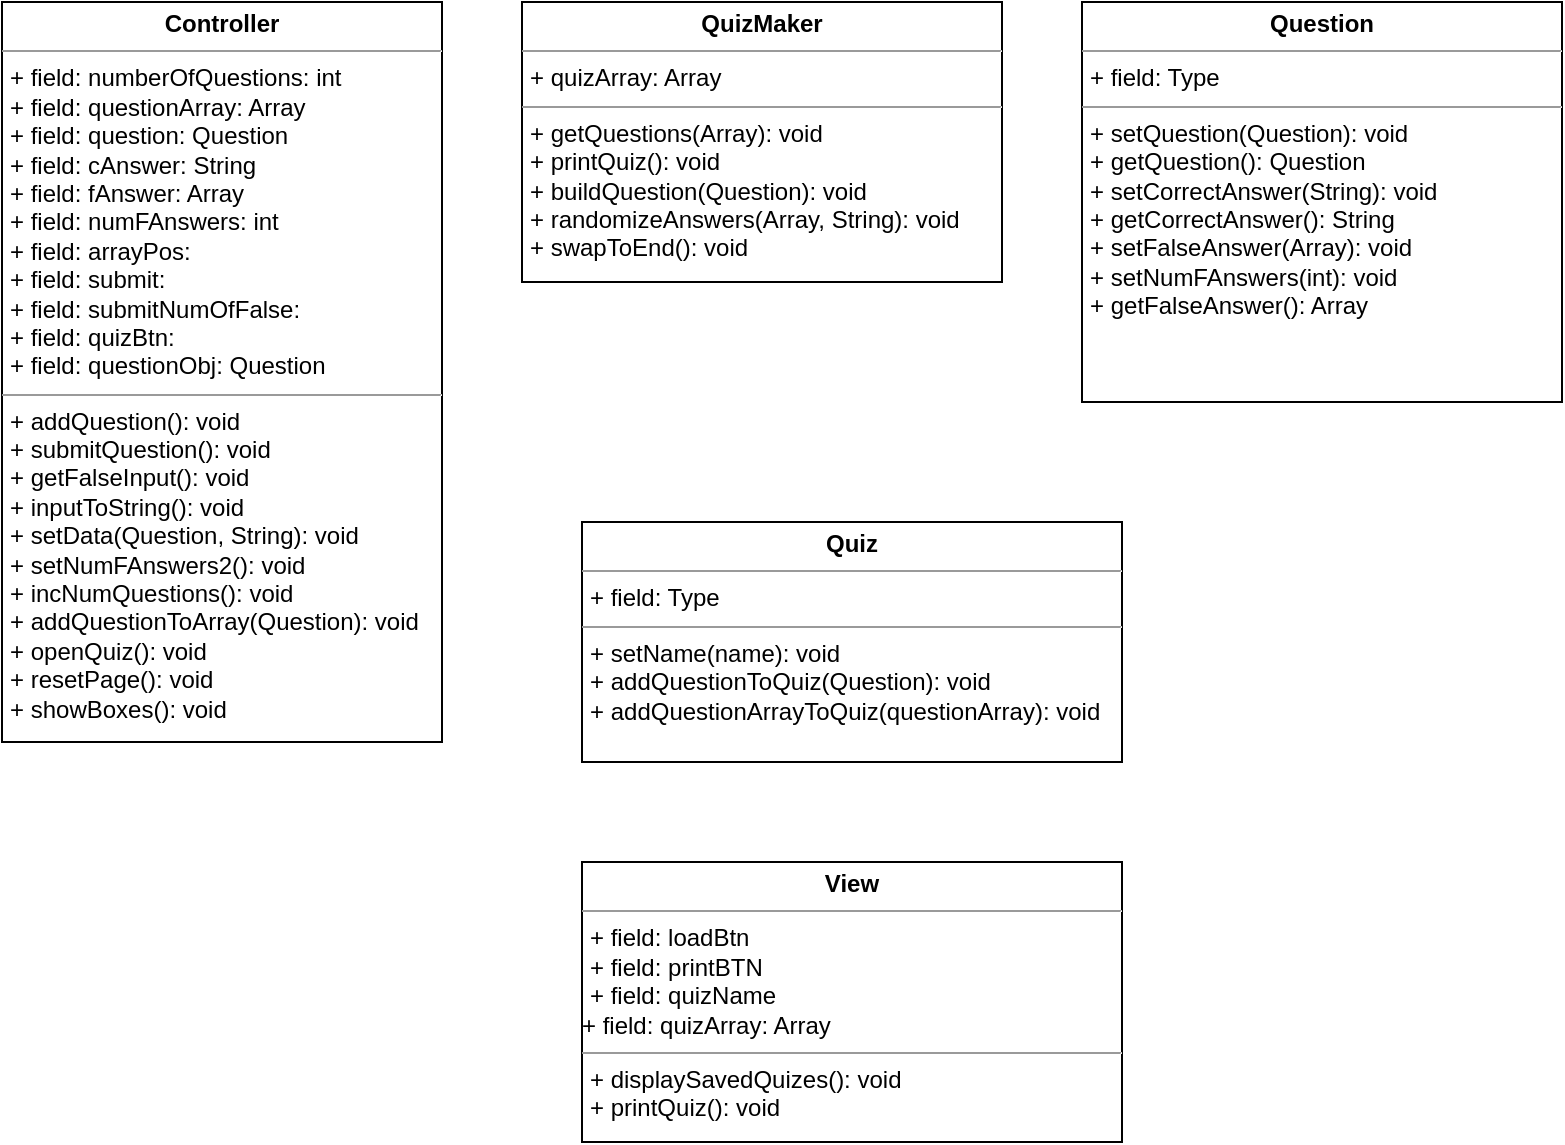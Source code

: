 <mxfile version="13.0.5" type="device"><diagram id="1wYvCbNIo7cKBk7LPKMC" name="Page-1"><mxGraphModel dx="1038" dy="553" grid="1" gridSize="10" guides="1" tooltips="1" connect="1" arrows="1" fold="1" page="1" pageScale="1" pageWidth="850" pageHeight="1100" math="0" shadow="0"><root><mxCell id="0"/><mxCell id="1" parent="0"/><mxCell id="mOzhgRtnR3_fyd8qpESB-37" value="&lt;p style=&quot;margin: 0px ; margin-top: 4px ; text-align: center&quot;&gt;&lt;b&gt;Controller&lt;/b&gt;&lt;br&gt;&lt;/p&gt;&lt;hr size=&quot;1&quot;&gt;&lt;p style=&quot;margin: 0px ; margin-left: 4px&quot;&gt;+ field: numberOfQuestions: int&lt;br&gt;&lt;/p&gt;&lt;p style=&quot;margin: 0px ; margin-left: 4px&quot;&gt;+ field: questionArray: Array&lt;br&gt;&lt;/p&gt;&lt;p style=&quot;margin: 0px ; margin-left: 4px&quot;&gt;+ field: question: Question&lt;br&gt;&lt;/p&gt;&lt;p style=&quot;margin: 0px ; margin-left: 4px&quot;&gt;+ field: cAnswer: String&lt;br&gt;&lt;/p&gt;&lt;p style=&quot;margin: 0px ; margin-left: 4px&quot;&gt;+ field: fAnswer: Array&lt;br&gt;&lt;/p&gt;&lt;p style=&quot;margin: 0px ; margin-left: 4px&quot;&gt;+ field: numFAnswers: int&lt;br&gt;&lt;/p&gt;&lt;p style=&quot;margin: 0px ; margin-left: 4px&quot;&gt;+ field: arrayPos:&lt;/p&gt;&lt;p style=&quot;margin: 0px ; margin-left: 4px&quot;&gt;+ field: submit: &lt;br&gt;&lt;/p&gt;&lt;p style=&quot;margin: 0px ; margin-left: 4px&quot;&gt;+ field: submitNumOfFalse: &lt;br&gt;&lt;/p&gt;&lt;p style=&quot;margin: 0px ; margin-left: 4px&quot;&gt;+ field: quizBtn:&lt;br&gt;&lt;/p&gt;&lt;p style=&quot;margin: 0px ; margin-left: 4px&quot;&gt;+ field: questionObj: Question&lt;br&gt;&lt;/p&gt;&lt;hr size=&quot;1&quot;&gt;&lt;p style=&quot;margin: 0px ; margin-left: 4px&quot;&gt;+ addQuestion(): void&lt;br&gt;&lt;/p&gt;&lt;p style=&quot;margin: 0px ; margin-left: 4px&quot;&gt;+ submitQuestion(): void&lt;br&gt;&lt;/p&gt;&lt;p style=&quot;margin: 0px ; margin-left: 4px&quot;&gt;+ getFalseInput(): void&lt;br&gt;&lt;/p&gt;&lt;p style=&quot;margin: 0px ; margin-left: 4px&quot;&gt;+ inputToString(): void&lt;br&gt;&lt;/p&gt;&lt;p style=&quot;margin: 0px ; margin-left: 4px&quot;&gt;+ setData(Question, String): void&lt;/p&gt;&lt;p style=&quot;margin: 0px ; margin-left: 4px&quot;&gt;+ setNumFAnswers2(): void&lt;br&gt;&lt;/p&gt;&lt;p style=&quot;margin: 0px ; margin-left: 4px&quot;&gt;+ incNumQuestions(): void&lt;br&gt;&lt;/p&gt;&lt;p style=&quot;margin: 0px ; margin-left: 4px&quot;&gt;+ addQuestionToArray(Question): void&lt;br&gt;&lt;/p&gt;&lt;p style=&quot;margin: 0px ; margin-left: 4px&quot;&gt;+ openQuiz(): void&lt;/p&gt;&lt;p style=&quot;margin: 0px ; margin-left: 4px&quot;&gt;+ resetPage(): void&lt;br&gt;&lt;/p&gt;&lt;p style=&quot;margin: 0px ; margin-left: 4px&quot;&gt;+ showBoxes(): void&lt;br&gt;&lt;/p&gt;&lt;p style=&quot;margin: 0px ; margin-left: 4px&quot;&gt;&lt;br&gt;&lt;/p&gt;&lt;p style=&quot;margin: 0px ; margin-left: 4px&quot;&gt;&lt;br&gt;&lt;/p&gt;&lt;p style=&quot;margin: 0px ; margin-left: 4px&quot;&gt;&lt;br&gt;&lt;/p&gt;&lt;p style=&quot;margin: 0px ; margin-left: 4px&quot;&gt;&lt;br&gt;&lt;/p&gt;&lt;p style=&quot;margin: 0px ; margin-left: 4px&quot;&gt;&lt;br&gt;&lt;/p&gt;&lt;p style=&quot;margin: 0px ; margin-left: 4px&quot;&gt;&lt;br&gt;&lt;/p&gt;&lt;p style=&quot;margin: 0px ; margin-left: 4px&quot;&gt;&lt;br&gt;&lt;/p&gt;&lt;p style=&quot;margin: 0px ; margin-left: 4px&quot;&gt;&lt;br&gt;&lt;/p&gt;&lt;p style=&quot;margin: 0px ; margin-left: 4px&quot;&gt;&lt;br&gt;&lt;/p&gt;&lt;p style=&quot;margin: 0px ; margin-left: 4px&quot;&gt;&lt;br&gt;&lt;/p&gt;" style="verticalAlign=top;align=left;overflow=fill;fontSize=12;fontFamily=Helvetica;html=1;" parent="1" vertex="1"><mxGeometry x="60" y="40" width="220" height="370" as="geometry"/></mxCell><mxCell id="mOzhgRtnR3_fyd8qpESB-40" value="&lt;p style=&quot;margin: 0px ; margin-top: 4px ; text-align: center&quot;&gt;&lt;b&gt;QuizMaker&lt;/b&gt;&lt;br&gt;&lt;/p&gt;&lt;hr size=&quot;1&quot;&gt;&lt;p style=&quot;margin: 0px ; margin-left: 4px&quot;&gt;+ quizArray: Array&lt;br&gt;&lt;/p&gt;&lt;hr size=&quot;1&quot;&gt;&lt;p style=&quot;margin: 0px ; margin-left: 4px&quot;&gt;+ getQuestions(Array): void&lt;/p&gt;&lt;p style=&quot;margin: 0px ; margin-left: 4px&quot;&gt;+ printQuiz(): void&lt;/p&gt;&lt;p style=&quot;margin: 0px ; margin-left: 4px&quot;&gt;+ buildQuestion(Question): void&lt;/p&gt;&lt;p style=&quot;margin: 0px ; margin-left: 4px&quot;&gt;+ randomizeAnswers(Array, String): void&lt;/p&gt;&lt;p style=&quot;margin: 0px ; margin-left: 4px&quot;&gt;+ swapToEnd(): void&lt;br&gt;&lt;/p&gt;" style="verticalAlign=top;align=left;overflow=fill;fontSize=12;fontFamily=Helvetica;html=1;" parent="1" vertex="1"><mxGeometry x="320" y="40" width="240" height="140" as="geometry"/></mxCell><mxCell id="mOzhgRtnR3_fyd8qpESB-41" value="&lt;p style=&quot;margin: 0px ; margin-top: 4px ; text-align: center&quot;&gt;&lt;b&gt;Question&lt;/b&gt;&lt;br&gt;&lt;/p&gt;&lt;hr size=&quot;1&quot;&gt;&lt;p style=&quot;margin: 0px ; margin-left: 4px&quot;&gt;+ field: Type&lt;/p&gt;&lt;hr size=&quot;1&quot;&gt;&lt;p style=&quot;margin: 0px ; margin-left: 4px&quot;&gt;+ setQuestion(Question): void&lt;/p&gt;&lt;p style=&quot;margin: 0px ; margin-left: 4px&quot;&gt;+ getQuestion(): Question&lt;/p&gt;&lt;p style=&quot;margin: 0px ; margin-left: 4px&quot;&gt;+ setCorrectAnswer(String): void&lt;/p&gt;&lt;p style=&quot;margin: 0px ; margin-left: 4px&quot;&gt;+ getCorrectAnswer(): String&lt;/p&gt;&lt;p style=&quot;margin: 0px ; margin-left: 4px&quot;&gt;+ setFalseAnswer(Array): void&lt;/p&gt;&lt;p style=&quot;margin: 0px ; margin-left: 4px&quot;&gt;+ setNumFAnswers(int): void&lt;/p&gt;&lt;p style=&quot;margin: 0px ; margin-left: 4px&quot;&gt;+ getFalseAnswer(): Array&lt;br&gt;&lt;/p&gt;&lt;p style=&quot;margin: 0px ; margin-left: 4px&quot;&gt;&lt;br&gt;&lt;/p&gt;" style="verticalAlign=top;align=left;overflow=fill;fontSize=12;fontFamily=Helvetica;html=1;" parent="1" vertex="1"><mxGeometry x="600" y="40" width="240" height="200" as="geometry"/></mxCell><mxCell id="SlqTrauc3pH1y-r20Q6_-1" value="&lt;p style=&quot;margin: 0px ; margin-top: 4px ; text-align: center&quot;&gt;&lt;b&gt;Quiz&lt;/b&gt;&lt;br&gt;&lt;/p&gt;&lt;hr size=&quot;1&quot;&gt;&lt;p style=&quot;margin: 0px ; margin-left: 4px&quot;&gt;+ field: Type&lt;/p&gt;&lt;hr size=&quot;1&quot;&gt;&lt;p style=&quot;margin: 0px ; margin-left: 4px&quot;&gt;+ setName(name): void&lt;/p&gt;&lt;p style=&quot;margin: 0px ; margin-left: 4px&quot;&gt;+ addQuestionToQuiz(Question): void&lt;/p&gt;&lt;p style=&quot;margin: 0px ; margin-left: 4px&quot;&gt;+ addQuestionArrayToQuiz(questionArray): void&lt;/p&gt;" style="verticalAlign=top;align=left;overflow=fill;fontSize=12;fontFamily=Helvetica;html=1;" vertex="1" parent="1"><mxGeometry x="350" y="300" width="270" height="120" as="geometry"/></mxCell><mxCell id="SlqTrauc3pH1y-r20Q6_-2" value="&lt;p style=&quot;margin: 0px ; margin-top: 4px ; text-align: center&quot;&gt;&lt;b&gt;View&lt;/b&gt;&lt;br&gt;&lt;/p&gt;&lt;hr size=&quot;1&quot;&gt;&lt;p style=&quot;margin: 0px ; margin-left: 4px&quot;&gt;+ field: loadBtn&lt;/p&gt;&lt;p style=&quot;margin: 0px ; margin-left: 4px&quot;&gt;+ field: printBTN&lt;br&gt;&lt;/p&gt;&lt;p style=&quot;margin: 0px ; margin-left: 4px&quot;&gt;+ field: quizName&lt;br&gt;&lt;/p&gt;+ field: quizArray: Array&lt;hr size=&quot;1&quot;&gt;&lt;p style=&quot;margin: 0px ; margin-left: 4px&quot;&gt;+ displaySavedQuizes(): void&lt;/p&gt;&lt;p style=&quot;margin: 0px ; margin-left: 4px&quot;&gt;+ printQuiz(): void&lt;/p&gt;" style="verticalAlign=top;align=left;overflow=fill;fontSize=12;fontFamily=Helvetica;html=1;" vertex="1" parent="1"><mxGeometry x="350" y="470" width="270" height="140" as="geometry"/></mxCell></root></mxGraphModel></diagram></mxfile>